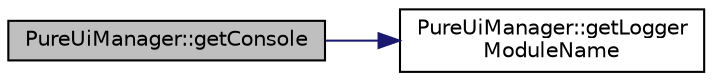 digraph "PureUiManager::getConsole"
{
 // LATEX_PDF_SIZE
  edge [fontname="Helvetica",fontsize="10",labelfontname="Helvetica",labelfontsize="10"];
  node [fontname="Helvetica",fontsize="10",shape=record];
  rankdir="LR";
  Node1 [label="PureUiManager::getConsole",height=0.2,width=0.4,color="black", fillcolor="grey75", style="filled", fontcolor="black",tooltip="Returns access to console preset with logger module name as this class."];
  Node1 -> Node2 [color="midnightblue",fontsize="10",style="solid",fontname="Helvetica"];
  Node2 [label="PureUiManager::getLogger\lModuleName",height=0.2,width=0.4,color="black", fillcolor="white", style="filled",URL="$class_pure_ui_manager.html#a9bb3bc209c163d824574cbd744a68a78",tooltip="Returns the logger module name of this class."];
}
